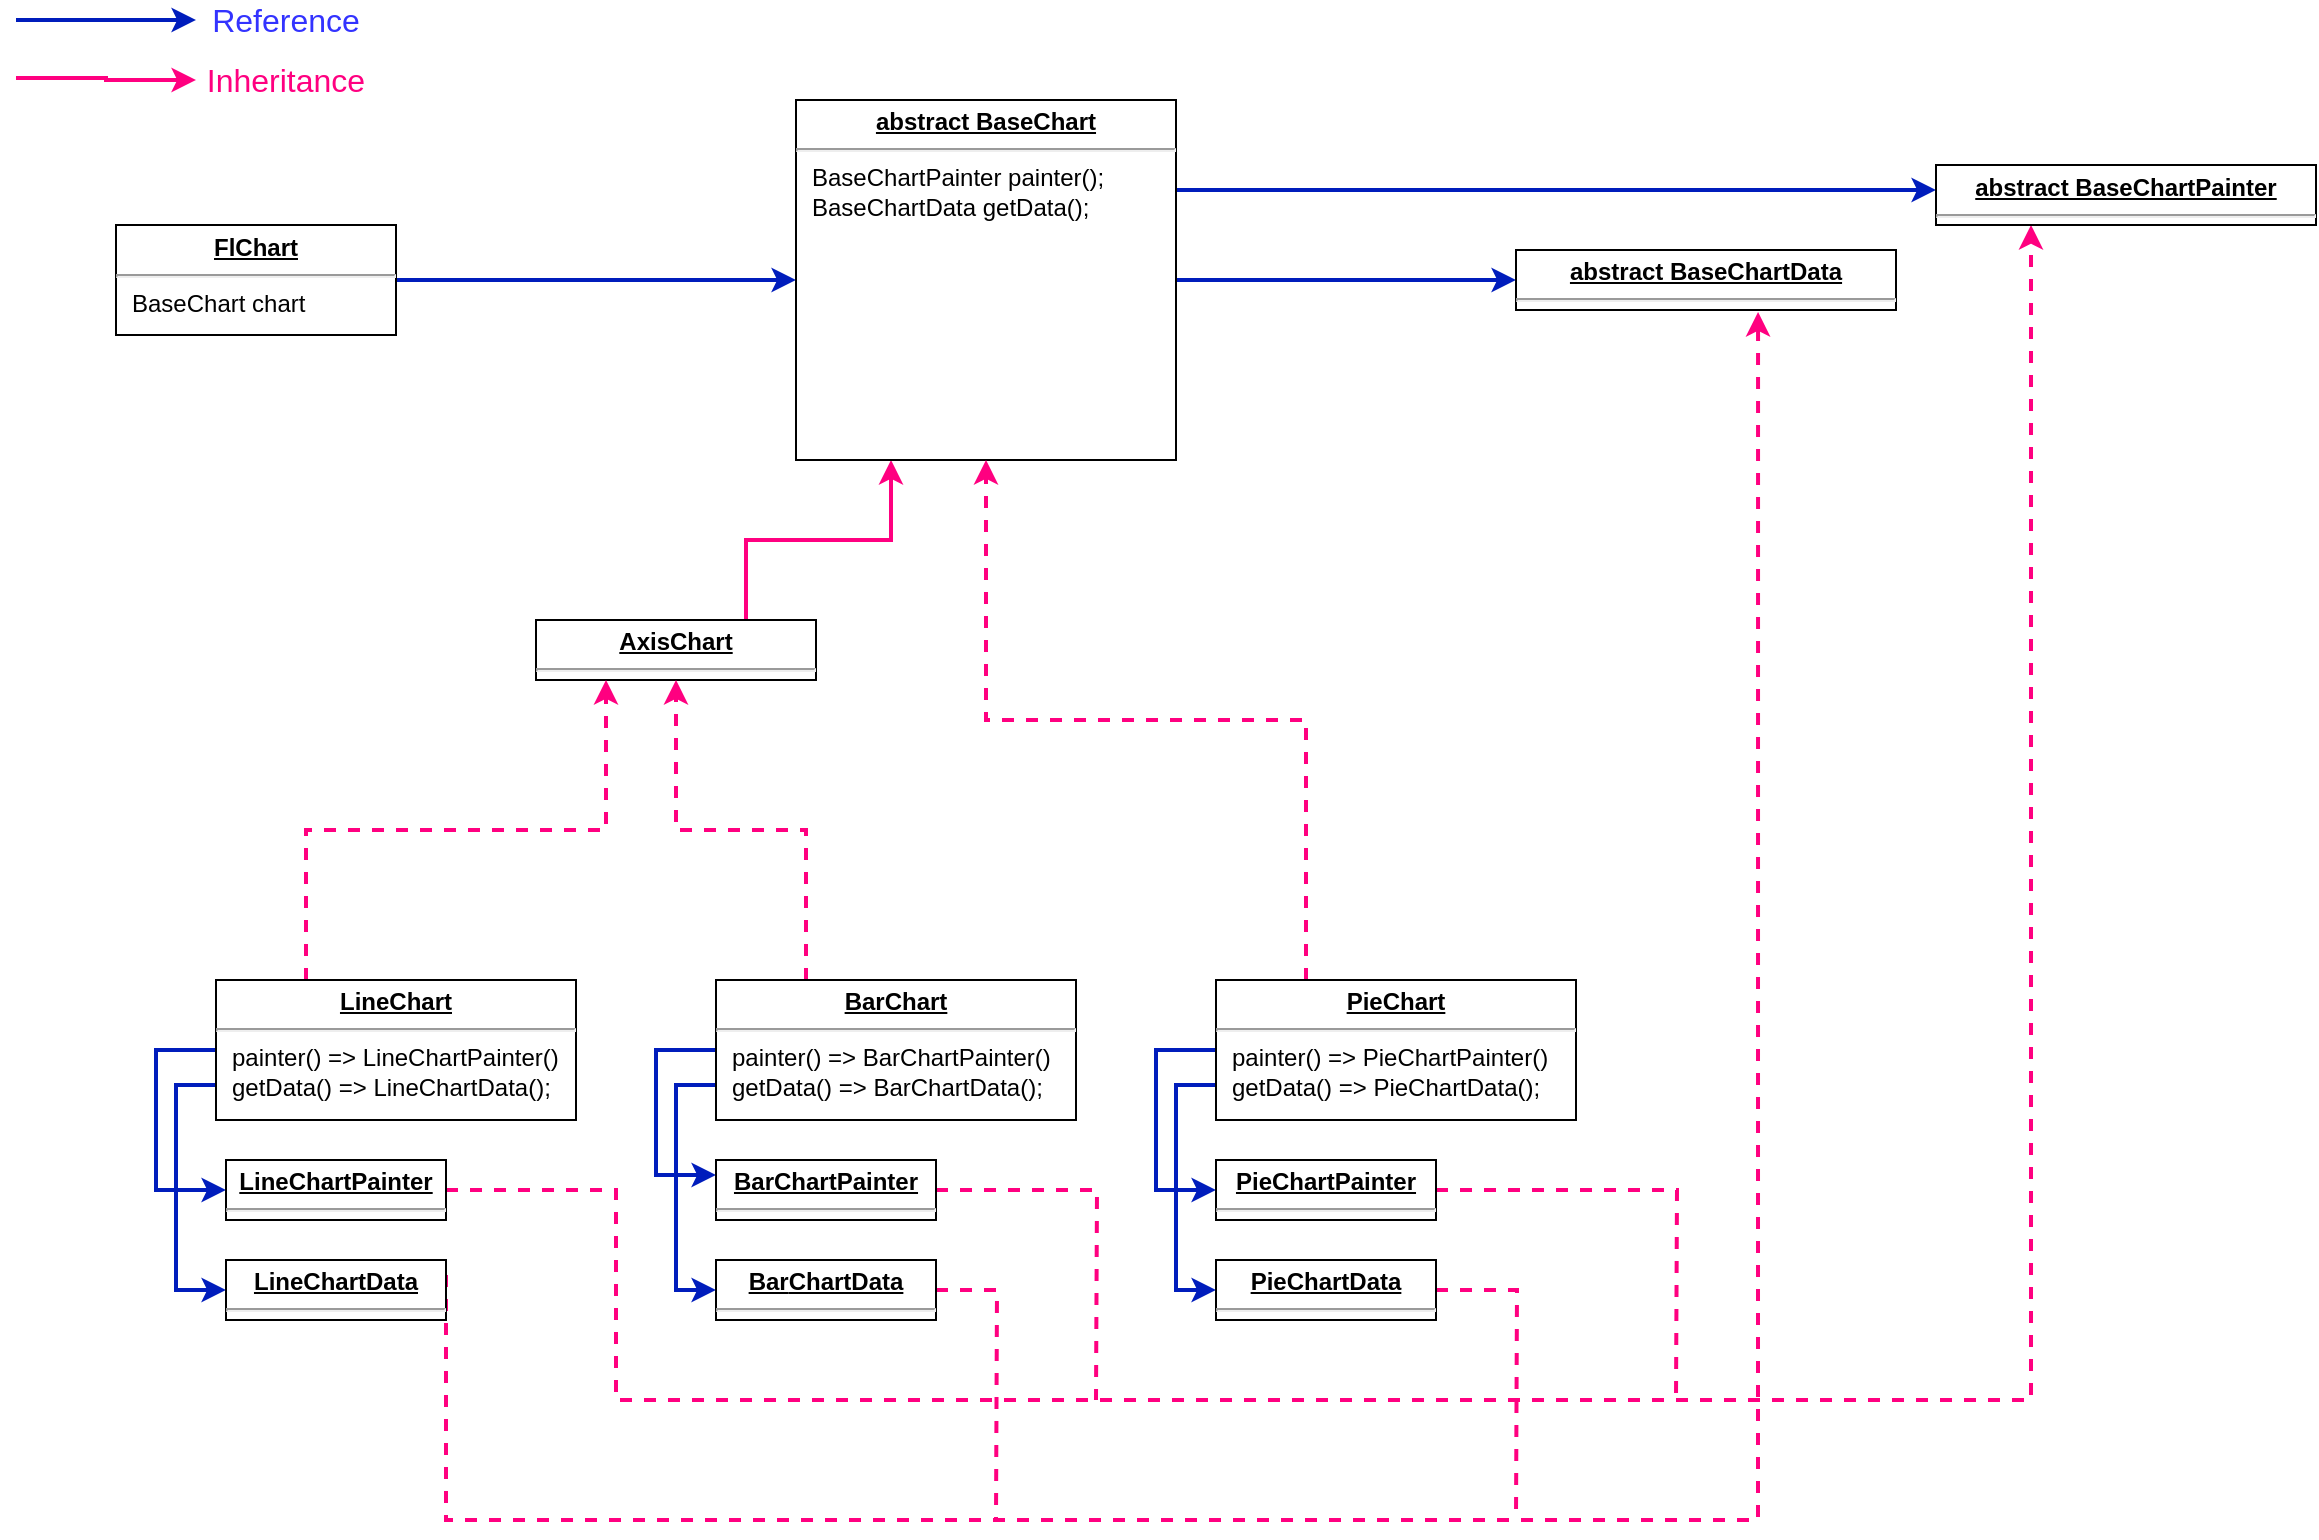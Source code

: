 <mxfile version="12.1.3" type="device" pages="1"><diagram name="Page-1" id="a7904f86-f2b4-8e86-fa97-74104820619b"><mxGraphModel dx="2512" dy="900" grid="1" gridSize="10" guides="1" tooltips="1" connect="1" arrows="1" fold="1" page="1" pageScale="1" pageWidth="1100" pageHeight="850" background="#ffffff" math="0" shadow="0"><root><mxCell id="0"/><mxCell id="1" parent="0"/><mxCell id="ck1CljPZYH2owqAFgw13-12" style="edgeStyle=orthogonalEdgeStyle;rounded=0;orthogonalLoop=1;jettySize=auto;html=1;exitX=1;exitY=0.5;exitDx=0;exitDy=0;strokeColor=#001DBC;endArrow=classic;endFill=1;fillColor=#0050ef;strokeWidth=2;" edge="1" parent="1" source="24794b860abc3c2d-1" target="24794b860abc3c2d-17"><mxGeometry relative="1" as="geometry"/></mxCell><mxCell id="24794b860abc3c2d-1" value="&lt;p style=&quot;margin: 0px ; margin-top: 4px ; text-align: center ; text-decoration: underline&quot;&gt;&lt;b&gt;FlChart&lt;/b&gt;&lt;/p&gt;&lt;hr&gt;&lt;p style=&quot;margin: 0px ; margin-left: 8px&quot;&gt;BaseChart chart&lt;br&gt;&lt;/p&gt;" style="verticalAlign=top;align=left;overflow=fill;fontSize=12;fontFamily=Helvetica;html=1;rounded=0;shadow=0;comic=0;labelBackgroundColor=none;strokeColor=#000000;strokeWidth=1;fillColor=#ffffff;" parent="1" vertex="1"><mxGeometry x="-90" y="122.5" width="140" height="55" as="geometry"/></mxCell><mxCell id="ck1CljPZYH2owqAFgw13-2" style="edgeStyle=orthogonalEdgeStyle;rounded=0;orthogonalLoop=1;jettySize=auto;html=1;exitX=0.75;exitY=0;exitDx=0;exitDy=0;entryX=0.25;entryY=1;entryDx=0;entryDy=0;fillColor=#d80073;strokeColor=#FF0080;strokeWidth=2;" edge="1" parent="1" source="24794b860abc3c2d-16" target="24794b860abc3c2d-17"><mxGeometry relative="1" as="geometry"/></mxCell><mxCell id="24794b860abc3c2d-16" value="&lt;p style=&quot;margin: 0px ; margin-top: 4px ; text-align: center ; text-decoration: underline&quot;&gt;&lt;b&gt;AxisChart&lt;/b&gt;&lt;/p&gt;&lt;hr&gt;&lt;p style=&quot;margin: 0px ; margin-left: 8px&quot;&gt;&lt;br&gt;&lt;/p&gt;" style="verticalAlign=top;align=left;overflow=fill;fontSize=12;fontFamily=Helvetica;html=1;rounded=0;shadow=0;comic=0;labelBackgroundColor=none;strokeColor=#000000;strokeWidth=1;fillColor=#ffffff;" parent="1" vertex="1"><mxGeometry x="120" y="320" width="140" height="30" as="geometry"/></mxCell><mxCell id="ck1CljPZYH2owqAFgw13-40" style="edgeStyle=orthogonalEdgeStyle;rounded=0;jumpStyle=none;orthogonalLoop=1;jettySize=auto;html=1;exitX=1;exitY=0.25;exitDx=0;exitDy=0;startArrow=none;startFill=0;endArrow=classic;endFill=1;strokeColor=#001DBC;strokeWidth=2;fontColor=#FF0080;" edge="1" parent="1" source="24794b860abc3c2d-17"><mxGeometry relative="1" as="geometry"><mxPoint x="820" y="105" as="targetPoint"/></mxGeometry></mxCell><mxCell id="ck1CljPZYH2owqAFgw13-42" style="edgeStyle=orthogonalEdgeStyle;rounded=0;jumpStyle=none;orthogonalLoop=1;jettySize=auto;html=1;exitX=1;exitY=0.5;exitDx=0;exitDy=0;entryX=0;entryY=0.5;entryDx=0;entryDy=0;startArrow=none;startFill=0;endArrow=classic;endFill=1;strokeColor=#001DBC;strokeWidth=2;fontColor=#FF0080;" edge="1" parent="1" source="24794b860abc3c2d-17" target="ck1CljPZYH2owqAFgw13-41"><mxGeometry relative="1" as="geometry"/></mxCell><mxCell id="24794b860abc3c2d-17" value="&lt;p style=&quot;margin: 0px ; margin-top: 4px ; text-align: center ; text-decoration: underline&quot;&gt;&lt;b&gt;abstract BaseChart&lt;/b&gt;&lt;/p&gt;&lt;hr&gt;&lt;p style=&quot;margin: 0px ; margin-left: 8px&quot;&gt;BaseChartPainter painter();&lt;/p&gt;&lt;p style=&quot;margin: 0px ; margin-left: 8px&quot;&gt;BaseChartData getData();&lt;/p&gt;" style="verticalAlign=top;align=left;overflow=fill;fontSize=12;fontFamily=Helvetica;html=1;rounded=0;shadow=0;comic=0;labelBackgroundColor=none;strokeColor=#000000;strokeWidth=1;fillColor=#ffffff;" parent="1" vertex="1"><mxGeometry x="250" y="60" width="190" height="180" as="geometry"/></mxCell><mxCell id="ck1CljPZYH2owqAFgw13-5" style="edgeStyle=orthogonalEdgeStyle;rounded=0;orthogonalLoop=1;jettySize=auto;html=1;exitX=0.25;exitY=0;exitDx=0;exitDy=0;entryX=0.25;entryY=1;entryDx=0;entryDy=0;strokeColor=#FF0080;strokeWidth=2;dashed=1;" edge="1" parent="1" source="24794b860abc3c2d-18" target="24794b860abc3c2d-16"><mxGeometry relative="1" as="geometry"/></mxCell><mxCell id="ck1CljPZYH2owqAFgw13-43" style="edgeStyle=orthogonalEdgeStyle;rounded=0;jumpStyle=none;orthogonalLoop=1;jettySize=auto;html=1;exitX=0;exitY=0.75;exitDx=0;exitDy=0;entryX=0;entryY=0.5;entryDx=0;entryDy=0;startArrow=none;startFill=0;endArrow=classic;endFill=1;strokeColor=#001DBC;strokeWidth=2;fontColor=#FF0080;" edge="1" parent="1" source="24794b860abc3c2d-18" target="ck1CljPZYH2owqAFgw13-17"><mxGeometry relative="1" as="geometry"/></mxCell><mxCell id="ck1CljPZYH2owqAFgw13-44" style="edgeStyle=orthogonalEdgeStyle;rounded=0;jumpStyle=none;orthogonalLoop=1;jettySize=auto;html=1;exitX=0;exitY=0.5;exitDx=0;exitDy=0;entryX=0;entryY=0.5;entryDx=0;entryDy=0;startArrow=none;startFill=0;endArrow=classic;endFill=1;strokeColor=#001DBC;strokeWidth=2;fontColor=#FF0080;" edge="1" parent="1" source="24794b860abc3c2d-18" target="ck1CljPZYH2owqAFgw13-16"><mxGeometry relative="1" as="geometry"><Array as="points"><mxPoint x="-70" y="535"/><mxPoint x="-70" y="605"/></Array></mxGeometry></mxCell><mxCell id="24794b860abc3c2d-18" value="&lt;p style=&quot;margin: 0px ; margin-top: 4px ; text-align: center ; text-decoration: underline&quot;&gt;&lt;b&gt;LineChart&lt;/b&gt;&lt;/p&gt;&lt;hr&gt;&lt;p style=&quot;margin: 0px ; margin-left: 8px&quot;&gt;&lt;span&gt;painter() =&amp;gt; LineChartPainter()&lt;/span&gt;&lt;br&gt;&lt;/p&gt;&lt;p style=&quot;margin: 0px ; margin-left: 8px&quot;&gt;getData() =&amp;gt; LineChartData();&lt;/p&gt;" style="verticalAlign=top;align=left;overflow=fill;fontSize=12;fontFamily=Helvetica;html=1;rounded=0;shadow=0;comic=0;labelBackgroundColor=none;strokeColor=#000000;strokeWidth=1;fillColor=#ffffff;" parent="1" vertex="1"><mxGeometry x="-40" y="500" width="180" height="70" as="geometry"/></mxCell><mxCell id="ck1CljPZYH2owqAFgw13-8" style="edgeStyle=orthogonalEdgeStyle;rounded=0;orthogonalLoop=1;jettySize=auto;html=1;exitX=0.25;exitY=0;exitDx=0;exitDy=0;entryX=0.5;entryY=1;entryDx=0;entryDy=0;strokeColor=#FF0080;strokeWidth=2;dashed=1;" edge="1" parent="1" source="ck1CljPZYH2owqAFgw13-6" target="24794b860abc3c2d-16"><mxGeometry relative="1" as="geometry"/></mxCell><mxCell id="ck1CljPZYH2owqAFgw13-45" style="edgeStyle=orthogonalEdgeStyle;rounded=0;jumpStyle=none;orthogonalLoop=1;jettySize=auto;html=1;exitX=0;exitY=0.75;exitDx=0;exitDy=0;entryX=0;entryY=0.5;entryDx=0;entryDy=0;startArrow=none;startFill=0;endArrow=classic;endFill=1;strokeColor=#001DBC;strokeWidth=2;fontColor=#FF0080;" edge="1" parent="1" source="ck1CljPZYH2owqAFgw13-6" target="ck1CljPZYH2owqAFgw13-26"><mxGeometry relative="1" as="geometry"/></mxCell><mxCell id="ck1CljPZYH2owqAFgw13-46" style="edgeStyle=orthogonalEdgeStyle;rounded=0;jumpStyle=none;orthogonalLoop=1;jettySize=auto;html=1;exitX=0;exitY=0.5;exitDx=0;exitDy=0;entryX=0;entryY=0.25;entryDx=0;entryDy=0;startArrow=none;startFill=0;endArrow=classic;endFill=1;strokeColor=#001DBC;strokeWidth=2;fontColor=#FF0080;" edge="1" parent="1" source="ck1CljPZYH2owqAFgw13-6" target="ck1CljPZYH2owqAFgw13-25"><mxGeometry relative="1" as="geometry"><Array as="points"><mxPoint x="180" y="535"/><mxPoint x="180" y="598"/></Array></mxGeometry></mxCell><mxCell id="ck1CljPZYH2owqAFgw13-6" value="&lt;p style=&quot;margin: 0px ; margin-top: 4px ; text-align: center ; text-decoration: underline&quot;&gt;&lt;b&gt;BarChart&lt;/b&gt;&lt;/p&gt;&lt;hr&gt;&lt;p style=&quot;margin: 0px ; margin-left: 8px&quot;&gt;&lt;span&gt;painter() =&amp;gt; BarChartPainter()&lt;/span&gt;&lt;br&gt;&lt;/p&gt;&lt;p style=&quot;margin: 0px ; margin-left: 8px&quot;&gt;getData() =&amp;gt; BarChartData();&lt;/p&gt;" style="verticalAlign=top;align=left;overflow=fill;fontSize=12;fontFamily=Helvetica;html=1;rounded=0;shadow=0;comic=0;labelBackgroundColor=none;strokeColor=#000000;strokeWidth=1;fillColor=#ffffff;" vertex="1" parent="1"><mxGeometry x="210" y="500" width="180" height="70" as="geometry"/></mxCell><mxCell id="ck1CljPZYH2owqAFgw13-15" style="edgeStyle=orthogonalEdgeStyle;rounded=0;orthogonalLoop=1;jettySize=auto;html=1;exitX=0.25;exitY=0;exitDx=0;exitDy=0;entryX=0.5;entryY=1;entryDx=0;entryDy=0;endArrow=classic;endFill=1;strokeColor=#FF0080;jumpStyle=none;strokeWidth=2;dashed=1;" edge="1" parent="1" source="ck1CljPZYH2owqAFgw13-14" target="24794b860abc3c2d-17"><mxGeometry relative="1" as="geometry"/></mxCell><mxCell id="ck1CljPZYH2owqAFgw13-47" style="edgeStyle=orthogonalEdgeStyle;rounded=0;jumpStyle=none;orthogonalLoop=1;jettySize=auto;html=1;exitX=0;exitY=0.75;exitDx=0;exitDy=0;entryX=0;entryY=0.5;entryDx=0;entryDy=0;startArrow=none;startFill=0;endArrow=classic;endFill=1;strokeColor=#001DBC;strokeWidth=2;fontColor=#FF0080;" edge="1" parent="1" source="ck1CljPZYH2owqAFgw13-14" target="ck1CljPZYH2owqAFgw13-29"><mxGeometry relative="1" as="geometry"/></mxCell><mxCell id="ck1CljPZYH2owqAFgw13-49" style="edgeStyle=orthogonalEdgeStyle;rounded=0;jumpStyle=none;orthogonalLoop=1;jettySize=auto;html=1;exitX=0;exitY=0.5;exitDx=0;exitDy=0;entryX=0;entryY=0.5;entryDx=0;entryDy=0;startArrow=none;startFill=0;endArrow=classic;endFill=1;strokeColor=#001DBC;strokeWidth=2;fontColor=#FF0080;" edge="1" parent="1" source="ck1CljPZYH2owqAFgw13-14" target="ck1CljPZYH2owqAFgw13-28"><mxGeometry relative="1" as="geometry"><Array as="points"><mxPoint x="430" y="535"/><mxPoint x="430" y="605"/></Array></mxGeometry></mxCell><mxCell id="ck1CljPZYH2owqAFgw13-14" value="&lt;p style=&quot;margin: 0px ; margin-top: 4px ; text-align: center ; text-decoration: underline&quot;&gt;&lt;b&gt;PieChart&lt;/b&gt;&lt;/p&gt;&lt;hr&gt;&lt;p style=&quot;margin: 0px ; margin-left: 8px&quot;&gt;&lt;span&gt;painter() =&amp;gt; PieChartPainter()&lt;/span&gt;&lt;br&gt;&lt;/p&gt;&lt;p style=&quot;margin: 0px ; margin-left: 8px&quot;&gt;getData() =&amp;gt; PieChartData();&lt;/p&gt;" style="verticalAlign=top;align=left;overflow=fill;fontSize=12;fontFamily=Helvetica;html=1;rounded=0;shadow=0;comic=0;labelBackgroundColor=none;strokeColor=#000000;strokeWidth=1;fillColor=#ffffff;" vertex="1" parent="1"><mxGeometry x="460" y="500" width="180" height="70" as="geometry"/></mxCell><mxCell id="ck1CljPZYH2owqAFgw13-50" style="edgeStyle=orthogonalEdgeStyle;rounded=0;jumpStyle=none;orthogonalLoop=1;jettySize=auto;html=1;exitX=1;exitY=0.5;exitDx=0;exitDy=0;entryX=0.25;entryY=1;entryDx=0;entryDy=0;startArrow=none;startFill=0;endArrow=classic;endFill=1;strokeColor=#FF0080;strokeWidth=2;fontColor=#FF0080;dashed=1;" edge="1" parent="1" source="ck1CljPZYH2owqAFgw13-16" target="ck1CljPZYH2owqAFgw13-39"><mxGeometry relative="1" as="geometry"><Array as="points"><mxPoint x="160" y="605"/><mxPoint x="160" y="710"/><mxPoint x="868" y="710"/></Array></mxGeometry></mxCell><mxCell id="ck1CljPZYH2owqAFgw13-16" value="&lt;p style=&quot;margin: 0px ; margin-top: 4px ; text-align: center ; text-decoration: underline&quot;&gt;&lt;b&gt;LineChartPainter&lt;/b&gt;&lt;/p&gt;&lt;hr&gt;&lt;p style=&quot;margin: 0px ; margin-left: 8px&quot;&gt;&lt;br&gt;&lt;/p&gt;" style="verticalAlign=top;align=left;overflow=fill;fontSize=12;fontFamily=Helvetica;html=1;rounded=0;shadow=0;comic=0;labelBackgroundColor=none;strokeColor=#000000;strokeWidth=1;fillColor=#ffffff;" vertex="1" parent="1"><mxGeometry x="-35" y="590" width="110" height="30" as="geometry"/></mxCell><mxCell id="ck1CljPZYH2owqAFgw13-54" style="edgeStyle=orthogonalEdgeStyle;rounded=0;jumpStyle=none;orthogonalLoop=1;jettySize=auto;html=1;exitX=1;exitY=0.25;exitDx=0;exitDy=0;entryX=0.637;entryY=1.033;entryDx=0;entryDy=0;startArrow=none;startFill=0;endArrow=classic;endFill=1;strokeColor=#FF0080;strokeWidth=2;fontColor=#FF0080;entryPerimeter=0;dashed=1;" edge="1" parent="1" source="ck1CljPZYH2owqAFgw13-17" target="ck1CljPZYH2owqAFgw13-41"><mxGeometry relative="1" as="geometry"><Array as="points"><mxPoint x="75" y="770"/><mxPoint x="731" y="770"/></Array></mxGeometry></mxCell><mxCell id="ck1CljPZYH2owqAFgw13-17" value="&lt;p style=&quot;margin: 0px ; margin-top: 4px ; text-align: center ; text-decoration: underline&quot;&gt;&lt;b&gt;LineChartData&lt;/b&gt;&lt;/p&gt;&lt;hr&gt;&lt;p style=&quot;margin: 0px ; margin-left: 8px&quot;&gt;&lt;br&gt;&lt;/p&gt;" style="verticalAlign=top;align=left;overflow=fill;fontSize=12;fontFamily=Helvetica;html=1;rounded=0;shadow=0;comic=0;labelBackgroundColor=none;strokeColor=#000000;strokeWidth=1;fillColor=#ffffff;" vertex="1" parent="1"><mxGeometry x="-35" y="640" width="110" height="30" as="geometry"/></mxCell><mxCell id="ck1CljPZYH2owqAFgw13-19" style="edgeStyle=orthogonalEdgeStyle;rounded=0;orthogonalLoop=1;jettySize=auto;html=1;exitX=1;exitY=0.5;exitDx=0;exitDy=0;strokeColor=#001DBC;endArrow=classic;endFill=1;fillColor=#0050ef;strokeWidth=2;" edge="1" parent="1"><mxGeometry relative="1" as="geometry"><mxPoint x="-140" y="20" as="sourcePoint"/><mxPoint x="-50" y="20" as="targetPoint"/></mxGeometry></mxCell><mxCell id="ck1CljPZYH2owqAFgw13-20" value="&lt;font color=&quot;#3333ff&quot; style=&quot;font-size: 16px&quot;&gt;Reference&lt;/font&gt;" style="text;html=1;strokeColor=none;fillColor=none;align=center;verticalAlign=middle;whiteSpace=wrap;rounded=0;" vertex="1" parent="1"><mxGeometry x="-45" y="10" width="80" height="20" as="geometry"/></mxCell><mxCell id="ck1CljPZYH2owqAFgw13-51" style="edgeStyle=orthogonalEdgeStyle;rounded=0;jumpStyle=none;orthogonalLoop=1;jettySize=auto;html=1;exitX=1;exitY=0.5;exitDx=0;exitDy=0;startArrow=none;startFill=0;endArrow=none;endFill=0;strokeColor=#FF0080;strokeWidth=2;fontColor=#FF0080;dashed=1;" edge="1" parent="1" source="ck1CljPZYH2owqAFgw13-25"><mxGeometry relative="1" as="geometry"><mxPoint x="400" y="710" as="targetPoint"/></mxGeometry></mxCell><mxCell id="ck1CljPZYH2owqAFgw13-25" value="&lt;p style=&quot;margin: 0px ; margin-top: 4px ; text-align: center ; text-decoration: underline&quot;&gt;&lt;b&gt;BarChartPainter&lt;/b&gt;&lt;/p&gt;&lt;hr&gt;&lt;p style=&quot;margin: 0px ; margin-left: 8px&quot;&gt;&lt;br&gt;&lt;/p&gt;" style="verticalAlign=top;align=left;overflow=fill;fontSize=12;fontFamily=Helvetica;html=1;rounded=0;shadow=0;comic=0;labelBackgroundColor=none;strokeColor=#000000;strokeWidth=1;fillColor=#ffffff;" vertex="1" parent="1"><mxGeometry x="210" y="590" width="110" height="30" as="geometry"/></mxCell><mxCell id="ck1CljPZYH2owqAFgw13-55" style="edgeStyle=orthogonalEdgeStyle;rounded=0;jumpStyle=none;orthogonalLoop=1;jettySize=auto;html=1;exitX=1;exitY=0.5;exitDx=0;exitDy=0;startArrow=none;startFill=0;endArrow=none;endFill=0;strokeColor=#FF0080;strokeWidth=2;fontColor=#FF0080;dashed=1;" edge="1" parent="1" source="ck1CljPZYH2owqAFgw13-26"><mxGeometry relative="1" as="geometry"><mxPoint x="350" y="770" as="targetPoint"/></mxGeometry></mxCell><mxCell id="ck1CljPZYH2owqAFgw13-26" value="&lt;p style=&quot;margin: 0px ; margin-top: 4px ; text-align: center ; text-decoration: underline&quot;&gt;&lt;b&gt;Bar&lt;/b&gt;&lt;b&gt;ChartData&lt;/b&gt;&lt;/p&gt;&lt;hr&gt;&lt;p style=&quot;margin: 0px ; margin-left: 8px&quot;&gt;&lt;br&gt;&lt;/p&gt;" style="verticalAlign=top;align=left;overflow=fill;fontSize=12;fontFamily=Helvetica;html=1;rounded=0;shadow=0;comic=0;labelBackgroundColor=none;strokeColor=#000000;strokeWidth=1;fillColor=#ffffff;" vertex="1" parent="1"><mxGeometry x="210" y="640" width="110" height="30" as="geometry"/></mxCell><mxCell id="ck1CljPZYH2owqAFgw13-52" style="edgeStyle=orthogonalEdgeStyle;rounded=0;jumpStyle=none;orthogonalLoop=1;jettySize=auto;html=1;exitX=1;exitY=0.5;exitDx=0;exitDy=0;startArrow=none;startFill=0;endArrow=none;endFill=0;strokeColor=#FF0080;strokeWidth=2;fontColor=#FF0080;dashed=1;" edge="1" parent="1" source="ck1CljPZYH2owqAFgw13-28"><mxGeometry relative="1" as="geometry"><mxPoint x="690" y="710" as="targetPoint"/></mxGeometry></mxCell><mxCell id="ck1CljPZYH2owqAFgw13-28" value="&lt;p style=&quot;margin: 0px ; margin-top: 4px ; text-align: center ; text-decoration: underline&quot;&gt;&lt;b&gt;PieChartPainter&lt;/b&gt;&lt;/p&gt;&lt;hr&gt;&lt;p style=&quot;margin: 0px ; margin-left: 8px&quot;&gt;&lt;br&gt;&lt;/p&gt;" style="verticalAlign=top;align=left;overflow=fill;fontSize=12;fontFamily=Helvetica;html=1;rounded=0;shadow=0;comic=0;labelBackgroundColor=none;strokeColor=#000000;strokeWidth=1;fillColor=#ffffff;" vertex="1" parent="1"><mxGeometry x="460" y="590" width="110" height="30" as="geometry"/></mxCell><mxCell id="ck1CljPZYH2owqAFgw13-56" style="edgeStyle=orthogonalEdgeStyle;rounded=0;jumpStyle=none;orthogonalLoop=1;jettySize=auto;html=1;exitX=1;exitY=0.5;exitDx=0;exitDy=0;startArrow=none;startFill=0;endArrow=none;endFill=0;strokeColor=#FF0080;strokeWidth=2;fontColor=#FF0080;dashed=1;" edge="1" parent="1" source="ck1CljPZYH2owqAFgw13-29"><mxGeometry relative="1" as="geometry"><mxPoint x="610" y="770" as="targetPoint"/></mxGeometry></mxCell><mxCell id="ck1CljPZYH2owqAFgw13-29" value="&lt;p style=&quot;margin: 0px ; margin-top: 4px ; text-align: center ; text-decoration: underline&quot;&gt;&lt;b&gt;PieChartData&lt;/b&gt;&lt;/p&gt;&lt;hr&gt;&lt;p style=&quot;margin: 0px ; margin-left: 8px&quot;&gt;&lt;br&gt;&lt;/p&gt;" style="verticalAlign=top;align=left;overflow=fill;fontSize=12;fontFamily=Helvetica;html=1;rounded=0;shadow=0;comic=0;labelBackgroundColor=none;strokeColor=#000000;strokeWidth=1;fillColor=#ffffff;" vertex="1" parent="1"><mxGeometry x="460" y="640" width="110" height="30" as="geometry"/></mxCell><mxCell id="ck1CljPZYH2owqAFgw13-31" style="edgeStyle=orthogonalEdgeStyle;rounded=0;orthogonalLoop=1;jettySize=auto;html=1;endArrow=classic;endFill=1;strokeColor=#FF0080;jumpStyle=none;strokeWidth=2;" edge="1" parent="1"><mxGeometry relative="1" as="geometry"><mxPoint x="-140" y="49" as="sourcePoint"/><mxPoint x="-50" y="50" as="targetPoint"/><Array as="points"><mxPoint x="-95" y="49.5"/><mxPoint x="-95" y="49.5"/></Array></mxGeometry></mxCell><mxCell id="ck1CljPZYH2owqAFgw13-32" value="&lt;font style=&quot;font-size: 16px&quot;&gt;Inheritance&lt;/font&gt;" style="text;html=1;strokeColor=none;fillColor=none;align=center;verticalAlign=middle;whiteSpace=wrap;rounded=0;fontColor=#FF0080;" vertex="1" parent="1"><mxGeometry x="-50" y="40" width="90" height="20" as="geometry"/></mxCell><mxCell id="ck1CljPZYH2owqAFgw13-39" value="&lt;p style=&quot;margin: 0px ; margin-top: 4px ; text-align: center ; text-decoration: underline&quot;&gt;&lt;b&gt;abstract BaseChartPainter&lt;/b&gt;&lt;/p&gt;&lt;hr&gt;&lt;p style=&quot;margin: 0px ; margin-left: 8px&quot;&gt;&lt;br&gt;&lt;/p&gt;" style="verticalAlign=top;align=left;overflow=fill;fontSize=12;fontFamily=Helvetica;html=1;rounded=0;shadow=0;comic=0;labelBackgroundColor=none;strokeColor=#000000;strokeWidth=1;fillColor=#ffffff;" vertex="1" parent="1"><mxGeometry x="820" y="92.5" width="190" height="30" as="geometry"/></mxCell><mxCell id="ck1CljPZYH2owqAFgw13-41" value="&lt;p style=&quot;margin: 0px ; margin-top: 4px ; text-align: center ; text-decoration: underline&quot;&gt;&lt;b&gt;abstract BaseChartData&lt;/b&gt;&lt;/p&gt;&lt;hr&gt;&lt;p style=&quot;margin: 0px ; margin-left: 8px&quot;&gt;&lt;br&gt;&lt;/p&gt;" style="verticalAlign=top;align=left;overflow=fill;fontSize=12;fontFamily=Helvetica;html=1;rounded=0;shadow=0;comic=0;labelBackgroundColor=none;strokeColor=#000000;strokeWidth=1;fillColor=#ffffff;" vertex="1" parent="1"><mxGeometry x="610" y="135" width="190" height="30" as="geometry"/></mxCell></root></mxGraphModel></diagram></mxfile>